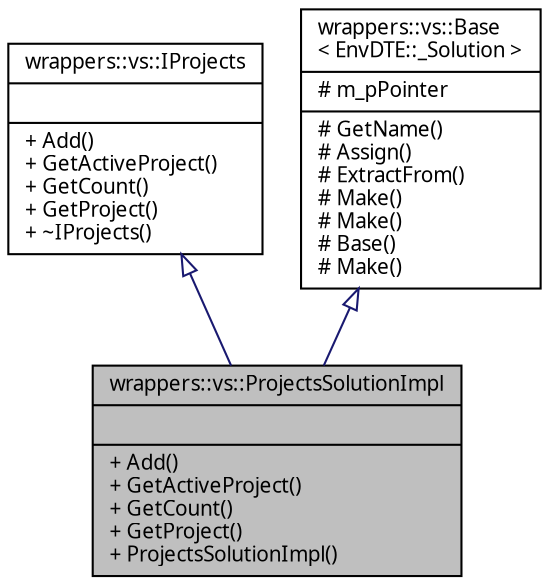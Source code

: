 digraph "wrappers::vs::ProjectsSolutionImpl"
{
 // INTERACTIVE_SVG=YES
  edge [fontname="Verdana",fontsize="10",labelfontname="Verdana",labelfontsize="10"];
  node [fontname="Verdana",fontsize="10",shape=record];
  Node1 [label="{wrappers::vs::ProjectsSolutionImpl\n||+ Add()\l+ GetActiveProject()\l+ GetCount()\l+ GetProject()\l+ ProjectsSolutionImpl()\l}",height=0.2,width=0.4,color="black", fillcolor="grey75", style="filled", fontcolor="black"];
  Node2 -> Node1 [dir="back",color="midnightblue",fontsize="10",style="solid",arrowtail="onormal",fontname="Verdana"];
  Node2 [label="{wrappers::vs::IProjects\n||+ Add()\l+ GetActiveProject()\l+ GetCount()\l+ GetProject()\l+ ~IProjects()\l}",height=0.2,width=0.4,color="black", fillcolor="white", style="filled",URL="$classwrappers_1_1vs_1_1_i_projects.html",tooltip="Класс входит в Проект Project   Интерфейсный класс для реализаций списка проектов. "];
  Node3 -> Node1 [dir="back",color="midnightblue",fontsize="10",style="solid",arrowtail="onormal",fontname="Verdana"];
  Node3 [label="{wrappers::vs::Base\l\< EnvDTE::_Solution \>\n|# m_pPointer\l|# GetName()\l# Assign()\l# ExtractFrom()\l# Make()\l# Make()\l# Base()\l# Make()\l}",height=0.2,width=0.4,color="black", fillcolor="white", style="filled",URL="$classwrappers_1_1vs_1_1_base.html"];
}
